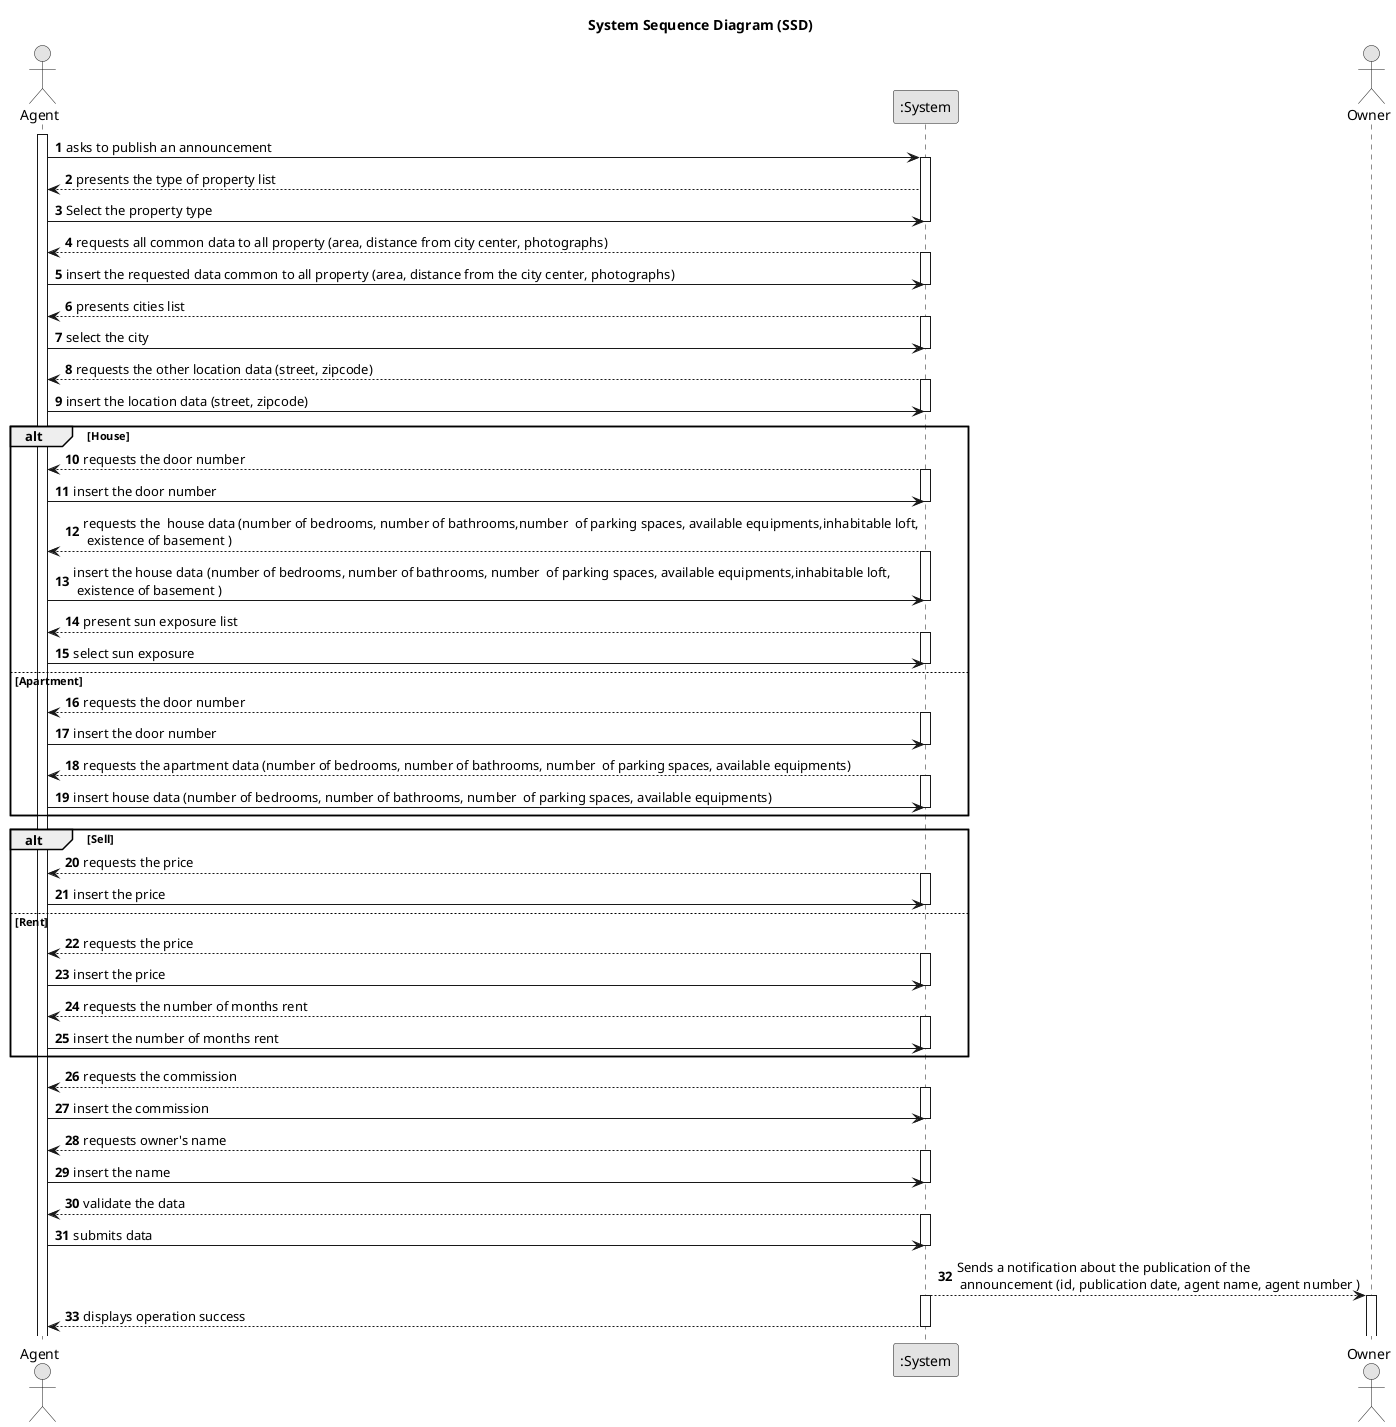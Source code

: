 @startuml
skinparam monochrome true
skinparam packageStyle rectangle
skinparam shadowing false

title System Sequence Diagram (SSD)

autonumber

actor "Agent" as Employee
participant ":System" as System
actor "Owner" as Owner

activate Employee

    Employee -> System : asks to publish an announcement
    activate System

        System --> Employee : presents the type of property list

    Employee -> System : Select the property type
    deactivate System

        System --> Employee : requests all common data to all property (area, distance from city center, photographs)
    activate System

    Employee -> System : insert the requested data common to all property (area, distance from the city center, photographs)
    deactivate System

    System --> Employee : presents cities list
    activate System

    Employee -> System : select the city
    deactivate System

    System --> Employee : requests the other location data (street, zipcode)
    activate System

    Employee -> System : insert the location data (street, zipcode)
    deactivate System

      deactivate System

    alt House


        System --> Employee : requests the door number
        activate System

        Employee -> System : insert the door number
        deactivate System

        System --> Employee : requests the  house data (number of bedrooms, number of bathrooms,number  of parking spaces, available equipments,inhabitable loft,\n existence of basement )
         activate System

        Employee -> System : insert the house data (number of bedrooms, number of bathrooms, number  of parking spaces, available equipments,inhabitable loft,\n existence of basement )
            deactivate System

        System -->Employee : present sun exposure list
        activate System

        Employee -> System: select sun exposure
        deactivate System


       else Apartment


        System --> Employee : requests the door number
               activate System

               Employee -> System : insert the door number
               deactivate System

             System --> Employee : requests the apartment data (number of bedrooms, number of bathrooms, number  of parking spaces, available equipments)
               activate System

             Employee -> System : insert house data (number of bedrooms, number of bathrooms, number  of parking spaces, available equipments)
                 deactivate System

             end

             alt Sell

             System --> Employee : requests the price
             activate System

             Employee -> System : insert the price
             deactivate System

             else Rent

             System --> Employee : requests the price
              activate System

             Employee -> System : insert the price
              deactivate System

              System --> Employee : requests the number of months rent
                activate System

              Employee -> System : insert the number of months rent
               deactivate System



             end

              System --> Employee : requests the commission
                           activate System

                          Employee -> System : insert the commission
                           deactivate System

                          

          System --> Employee : requests owner's name
          activate System

         Employee -> System : insert the name
            deactivate System


        System --> Employee : validate the data
    activate System

    Employee -> System : submits data
    deactivate System

     System --> Owner : Sends a notification about the publication of the\n announcement (id, publication date, agent name, agent number )
        activate Owner

    activate System

     System --> Employee : displays operation success
            deactivate System

@enduml